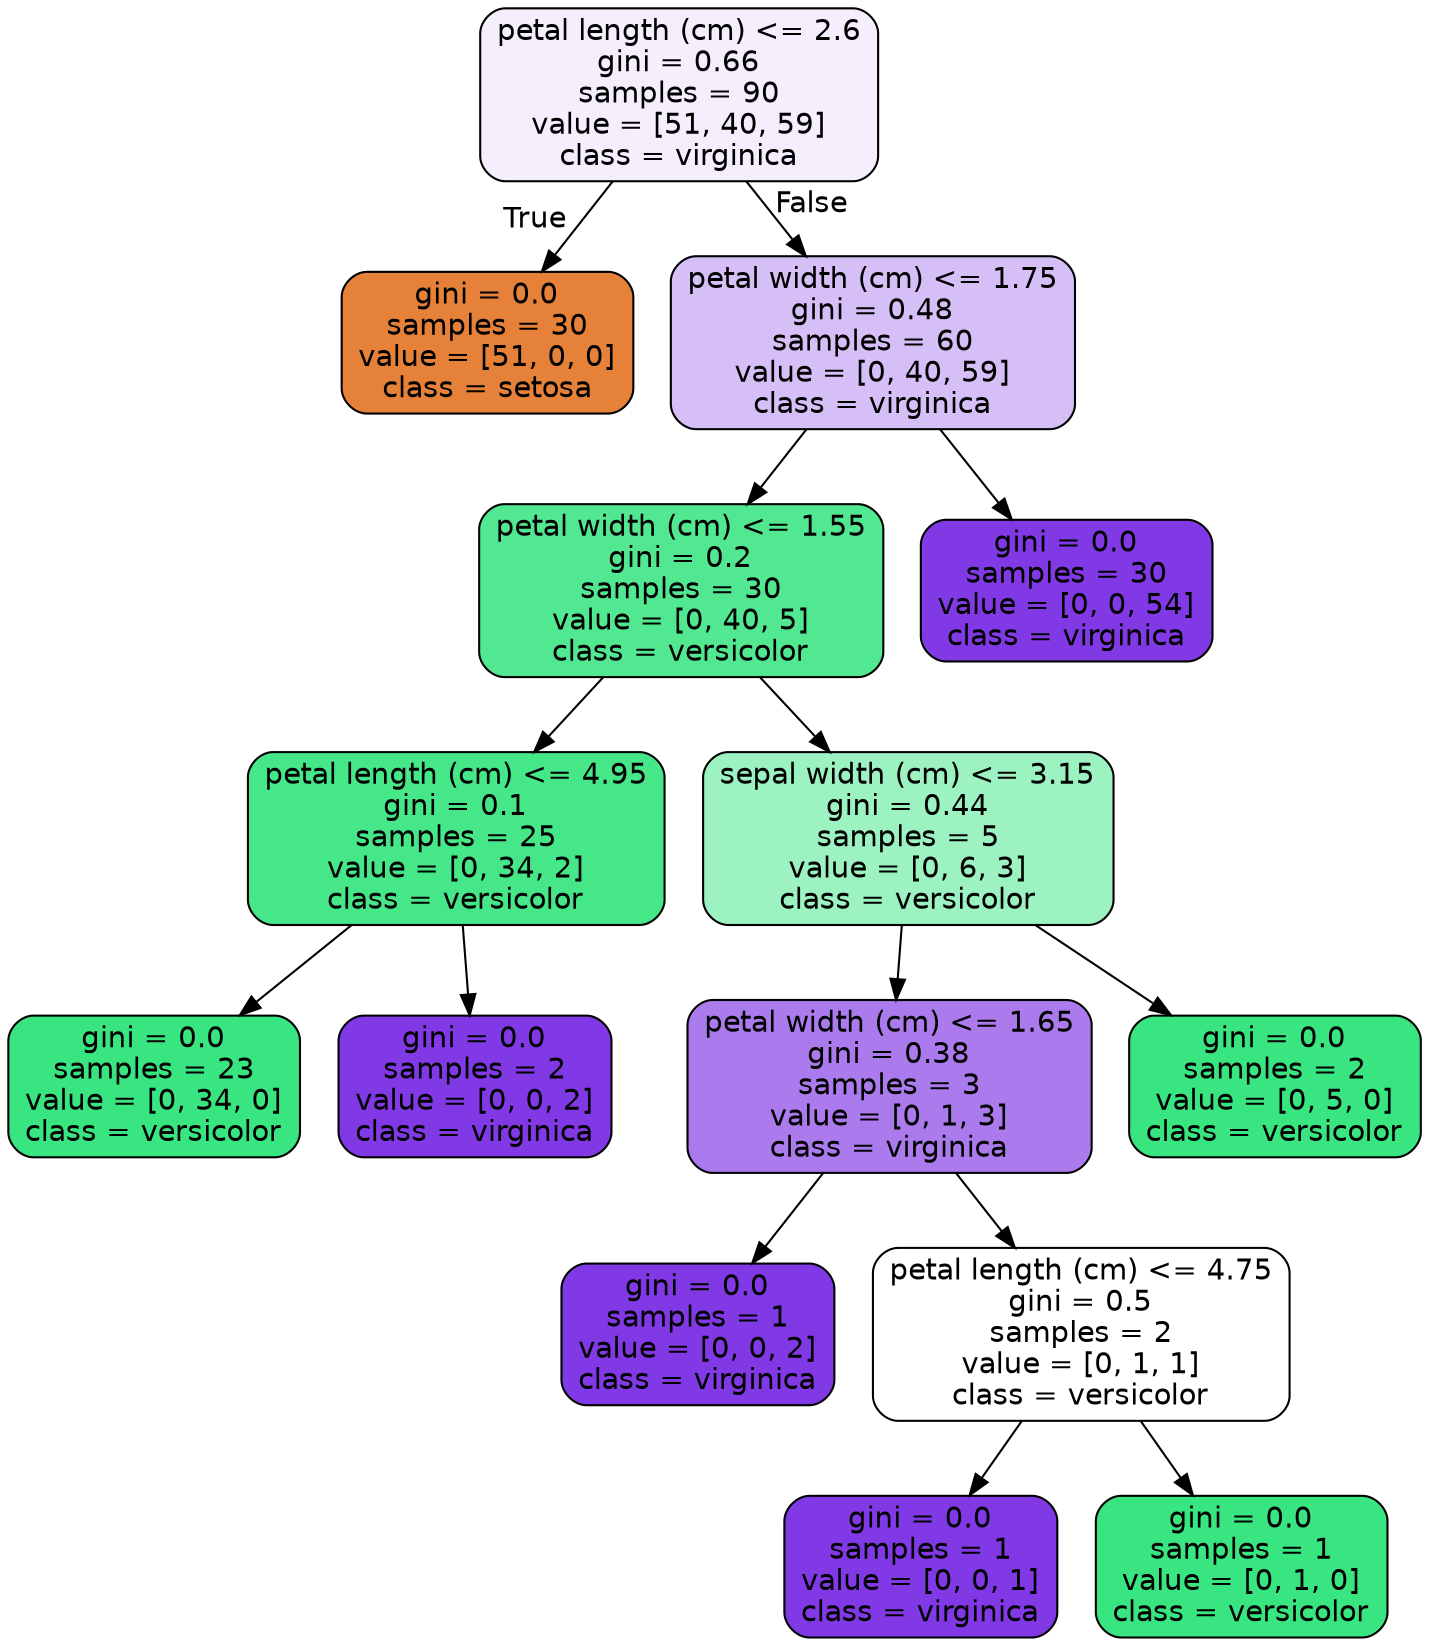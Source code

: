 digraph Tree {
node [shape=box, style="filled, rounded", color="black", fontname="helvetica"] ;
edge [fontname="helvetica"] ;
0 [label="petal length (cm) <= 2.6\ngini = 0.66\nsamples = 90\nvalue = [51, 40, 59]\nclass = virginica", fillcolor="#f5effd"] ;
1 [label="gini = 0.0\nsamples = 30\nvalue = [51, 0, 0]\nclass = setosa", fillcolor="#e58139"] ;
0 -> 1 [labeldistance=2.5, labelangle=45, headlabel="True"] ;
2 [label="petal width (cm) <= 1.75\ngini = 0.48\nsamples = 60\nvalue = [0, 40, 59]\nclass = virginica", fillcolor="#d6bff7"] ;
0 -> 2 [labeldistance=2.5, labelangle=-45, headlabel="False"] ;
3 [label="petal width (cm) <= 1.55\ngini = 0.2\nsamples = 30\nvalue = [0, 40, 5]\nclass = versicolor", fillcolor="#52e891"] ;
2 -> 3 ;
4 [label="petal length (cm) <= 4.95\ngini = 0.1\nsamples = 25\nvalue = [0, 34, 2]\nclass = versicolor", fillcolor="#45e788"] ;
3 -> 4 ;
5 [label="gini = 0.0\nsamples = 23\nvalue = [0, 34, 0]\nclass = versicolor", fillcolor="#39e581"] ;
4 -> 5 ;
6 [label="gini = 0.0\nsamples = 2\nvalue = [0, 0, 2]\nclass = virginica", fillcolor="#8139e5"] ;
4 -> 6 ;
7 [label="sepal width (cm) <= 3.15\ngini = 0.44\nsamples = 5\nvalue = [0, 6, 3]\nclass = versicolor", fillcolor="#9cf2c0"] ;
3 -> 7 ;
8 [label="petal width (cm) <= 1.65\ngini = 0.38\nsamples = 3\nvalue = [0, 1, 3]\nclass = virginica", fillcolor="#ab7bee"] ;
7 -> 8 ;
9 [label="gini = 0.0\nsamples = 1\nvalue = [0, 0, 2]\nclass = virginica", fillcolor="#8139e5"] ;
8 -> 9 ;
10 [label="petal length (cm) <= 4.75\ngini = 0.5\nsamples = 2\nvalue = [0, 1, 1]\nclass = versicolor", fillcolor="#ffffff"] ;
8 -> 10 ;
11 [label="gini = 0.0\nsamples = 1\nvalue = [0, 0, 1]\nclass = virginica", fillcolor="#8139e5"] ;
10 -> 11 ;
12 [label="gini = 0.0\nsamples = 1\nvalue = [0, 1, 0]\nclass = versicolor", fillcolor="#39e581"] ;
10 -> 12 ;
13 [label="gini = 0.0\nsamples = 2\nvalue = [0, 5, 0]\nclass = versicolor", fillcolor="#39e581"] ;
7 -> 13 ;
14 [label="gini = 0.0\nsamples = 30\nvalue = [0, 0, 54]\nclass = virginica", fillcolor="#8139e5"] ;
2 -> 14 ;
}